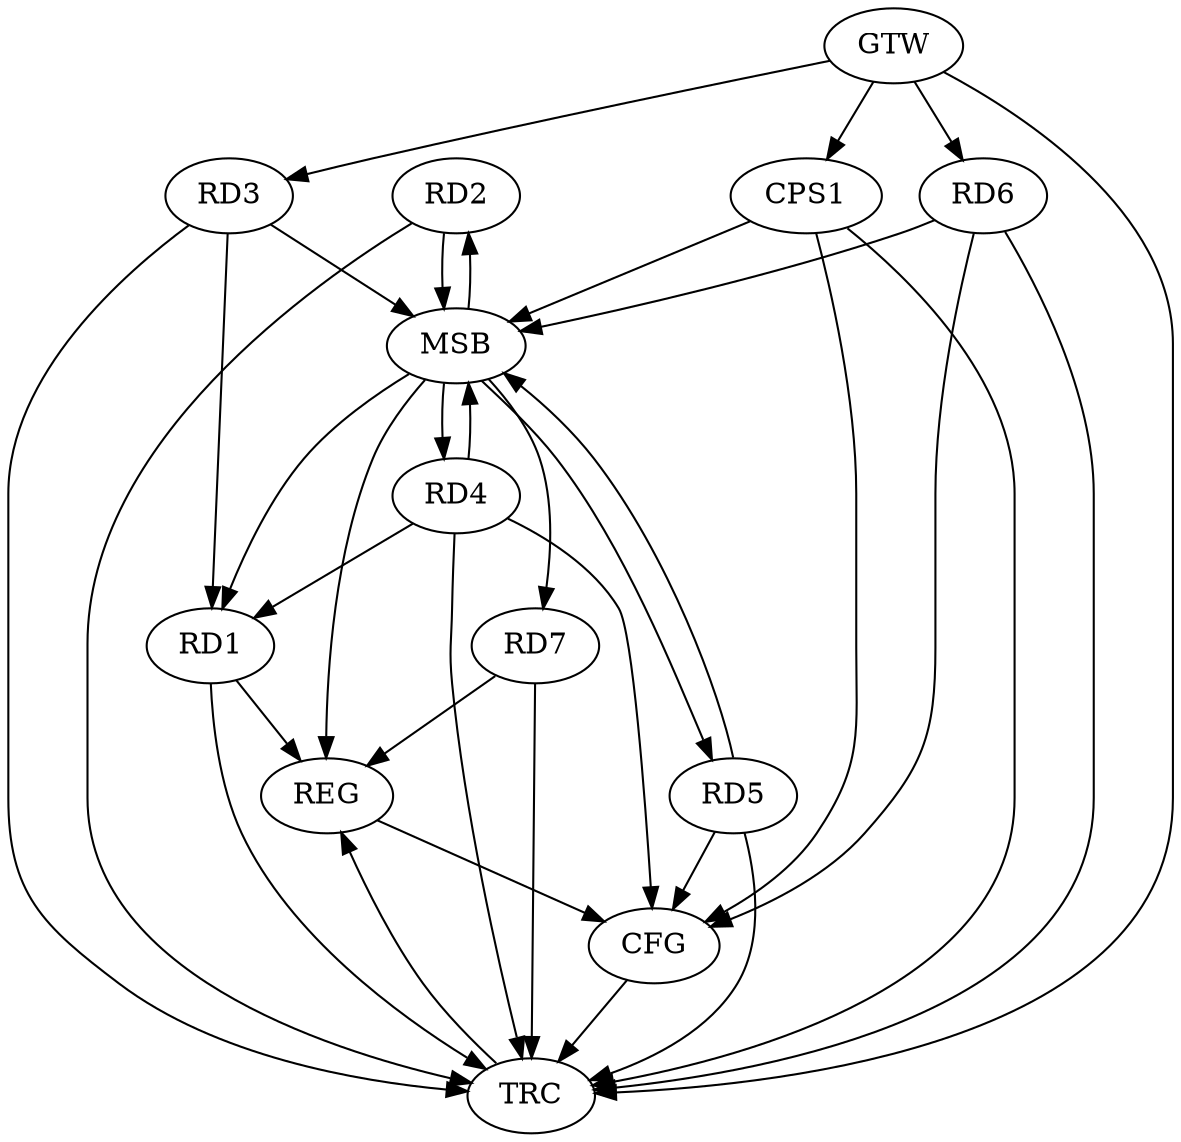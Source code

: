 strict digraph G {
  RD1 [ label="RD1" ];
  RD2 [ label="RD2" ];
  RD3 [ label="RD3" ];
  RD4 [ label="RD4" ];
  RD5 [ label="RD5" ];
  RD6 [ label="RD6" ];
  RD7 [ label="RD7" ];
  CPS1 [ label="CPS1" ];
  GTW [ label="GTW" ];
  REG [ label="REG" ];
  MSB [ label="MSB" ];
  CFG [ label="CFG" ];
  TRC [ label="TRC" ];
  GTW -> RD3;
  GTW -> RD6;
  GTW -> CPS1;
  RD1 -> REG;
  RD7 -> REG;
  RD2 -> MSB;
  MSB -> REG;
  RD3 -> MSB;
  MSB -> RD5;
  MSB -> RD7;
  RD4 -> MSB;
  RD5 -> MSB;
  RD6 -> MSB;
  MSB -> RD1;
  CPS1 -> MSB;
  MSB -> RD2;
  MSB -> RD4;
  CPS1 -> CFG;
  RD6 -> CFG;
  RD5 -> CFG;
  RD4 -> CFG;
  REG -> CFG;
  RD1 -> TRC;
  RD2 -> TRC;
  RD3 -> TRC;
  RD4 -> TRC;
  RD5 -> TRC;
  RD6 -> TRC;
  RD7 -> TRC;
  CPS1 -> TRC;
  GTW -> TRC;
  CFG -> TRC;
  TRC -> REG;
  RD3 -> RD1;
  RD4 -> RD1;
}
